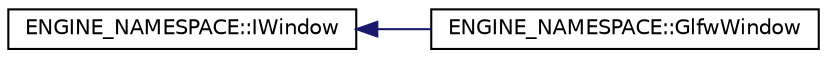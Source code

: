 digraph "Graphical Class Hierarchy"
{
 // LATEX_PDF_SIZE
  edge [fontname="Helvetica",fontsize="10",labelfontname="Helvetica",labelfontsize="10"];
  node [fontname="Helvetica",fontsize="10",shape=record];
  rankdir="LR";
  Node0 [label="ENGINE_NAMESPACE::IWindow",height=0.2,width=0.4,color="black", fillcolor="white", style="filled",URL="$classENGINE__NAMESPACE_1_1IWindow.html",tooltip=" "];
  Node0 -> Node1 [dir="back",color="midnightblue",fontsize="10",style="solid",fontname="Helvetica"];
  Node1 [label="ENGINE_NAMESPACE::GlfwWindow",height=0.2,width=0.4,color="black", fillcolor="white", style="filled",URL="$classENGINE__NAMESPACE_1_1GlfwWindow.html",tooltip=" "];
}
